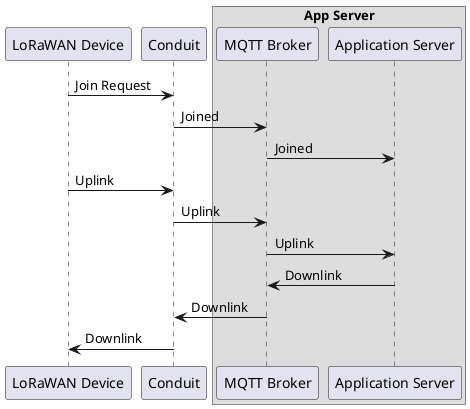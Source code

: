 @startuml "network-diagram"

participant "LoRaWAN Device"
participant "Conduit"

box "App Server"
participant "MQTT Broker"
participant "Application Server"

end box

"LoRaWAN Device" -> Conduit : Join Request
Conduit -> "MQTT Broker" : Joined
"MQTT Broker" -> "Application Server" : Joined

"LoRaWAN Device" -> Conduit : Uplink
Conduit -> "MQTT Broker" : Uplink
"MQTT Broker" -> "Application Server" : Uplink


"MQTT Broker" <- "Application Server" : Downlink
Conduit <- "MQTT Broker" : Downlink
"LoRaWAN Device" <- Conduit : Downlink

@enduml
